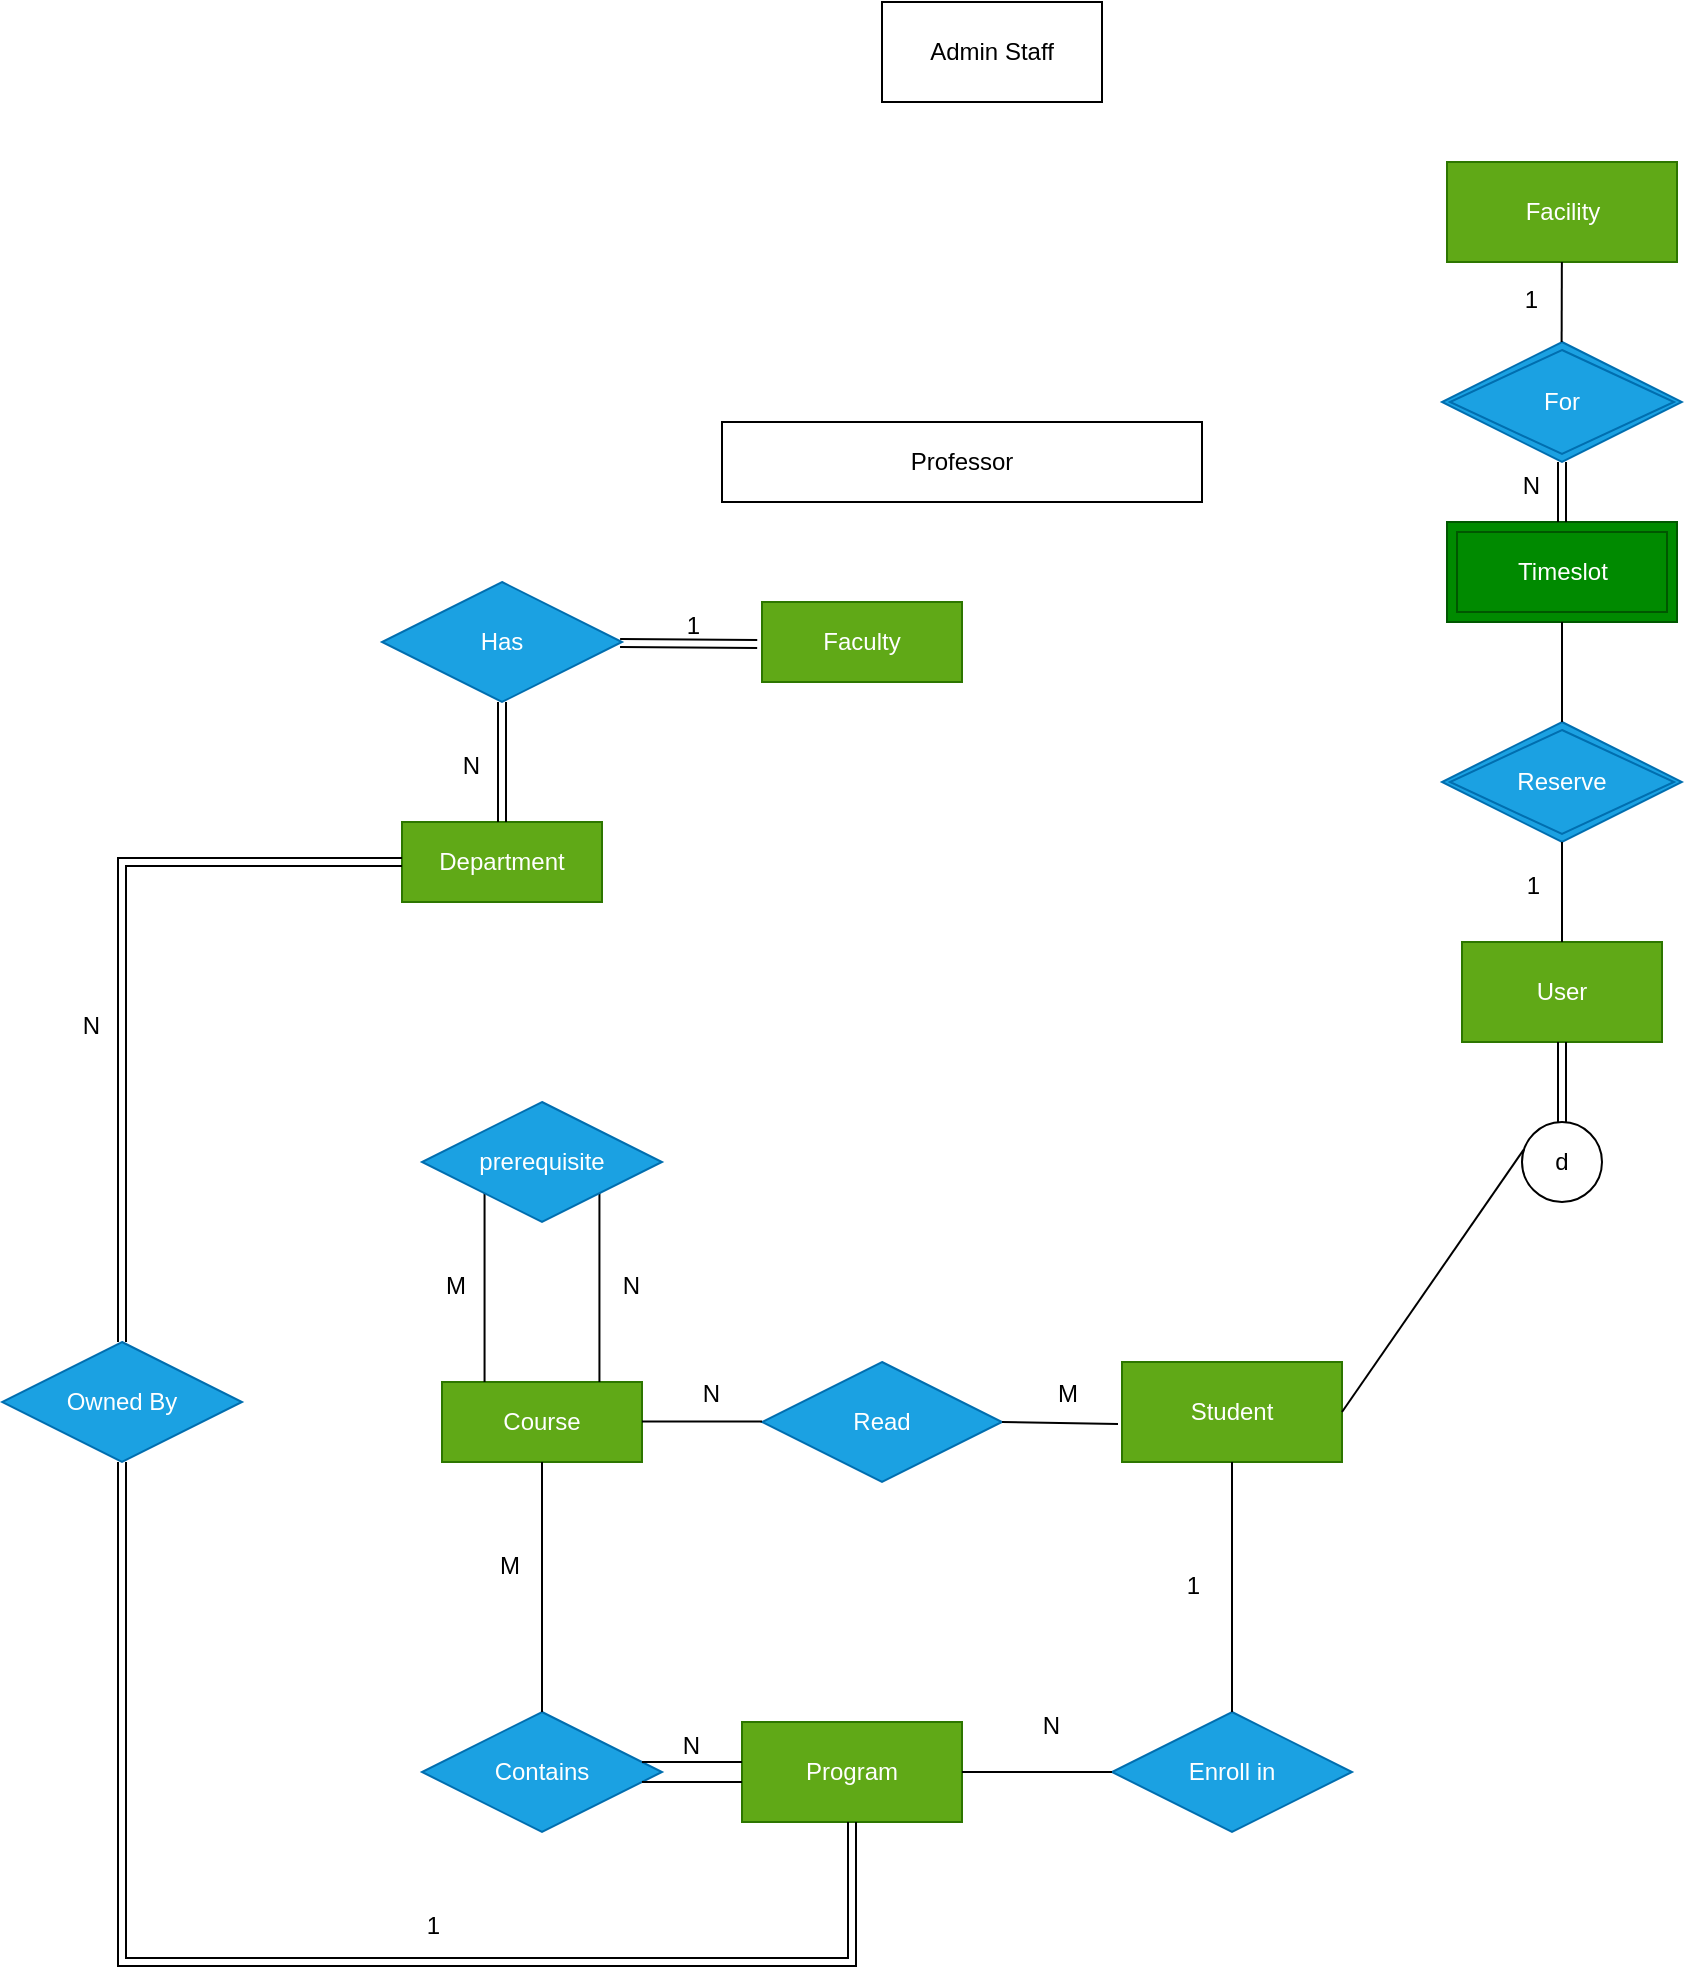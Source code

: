 <mxfile version="26.0.11">
  <diagram id="R2lEEEUBdFMjLlhIrx00" name="Page-1">
    <mxGraphModel dx="1792" dy="1722" grid="1" gridSize="10" guides="1" tooltips="1" connect="1" arrows="1" fold="1" page="1" pageScale="1" pageWidth="850" pageHeight="1100" math="0" shadow="0" extFonts="Permanent Marker^https://fonts.googleapis.com/css?family=Permanent+Marker">
      <root>
        <mxCell id="0" />
        <mxCell id="1" parent="0" />
        <mxCell id="vugCyfD3QLyV5UbuW-dE-1" value="User" style="rounded=0;whiteSpace=wrap;html=1;fillColor=#60a917;strokeColor=#2D7600;fontColor=#ffffff;" vertex="1" parent="1">
          <mxGeometry x="590" y="290" width="100" height="50" as="geometry" />
        </mxCell>
        <mxCell id="vugCyfD3QLyV5UbuW-dE-4" value="d" style="ellipse;whiteSpace=wrap;html=1;aspect=fixed;" vertex="1" parent="1">
          <mxGeometry x="620" y="380" width="40" height="40" as="geometry" />
        </mxCell>
        <mxCell id="vugCyfD3QLyV5UbuW-dE-7" value="Professor" style="rounded=0;whiteSpace=wrap;html=1;" vertex="1" parent="1">
          <mxGeometry x="220" y="30" width="240" height="40" as="geometry" />
        </mxCell>
        <mxCell id="vugCyfD3QLyV5UbuW-dE-8" value="Admin Staff" style="rounded=0;whiteSpace=wrap;html=1;" vertex="1" parent="1">
          <mxGeometry x="300" y="-180" width="110" height="50" as="geometry" />
        </mxCell>
        <mxCell id="vugCyfD3QLyV5UbuW-dE-9" value="Student" style="rounded=0;whiteSpace=wrap;html=1;fillColor=#60a917;fontColor=#ffffff;strokeColor=#2D7600;" vertex="1" parent="1">
          <mxGeometry x="420" y="500" width="110" height="50" as="geometry" />
        </mxCell>
        <mxCell id="vugCyfD3QLyV5UbuW-dE-21" value="Timeslot" style="shape=ext;margin=3;double=1;whiteSpace=wrap;html=1;align=center;fillColor=#008a00;fontColor=#ffffff;strokeColor=#005700;" vertex="1" parent="1">
          <mxGeometry x="582.5" y="80" width="115" height="50" as="geometry" />
        </mxCell>
        <mxCell id="vugCyfD3QLyV5UbuW-dE-22" value="Reserve" style="shape=rhombus;double=1;perimeter=rhombusPerimeter;whiteSpace=wrap;html=1;align=center;fillColor=#1ba1e2;fontColor=#ffffff;strokeColor=#006EAF;" vertex="1" parent="1">
          <mxGeometry x="580" y="180" width="120" height="60" as="geometry" />
        </mxCell>
        <mxCell id="vugCyfD3QLyV5UbuW-dE-26" value="Facility" style="whiteSpace=wrap;html=1;align=center;fillColor=#60a917;fontColor=#ffffff;strokeColor=#2D7600;" vertex="1" parent="1">
          <mxGeometry x="582.5" y="-100" width="115" height="50" as="geometry" />
        </mxCell>
        <mxCell id="vugCyfD3QLyV5UbuW-dE-27" value="For" style="shape=rhombus;double=1;perimeter=rhombusPerimeter;whiteSpace=wrap;html=1;align=center;fillColor=#1ba1e2;fontColor=#ffffff;strokeColor=#006EAF;" vertex="1" parent="1">
          <mxGeometry x="580" y="-10" width="120" height="60" as="geometry" />
        </mxCell>
        <mxCell id="vugCyfD3QLyV5UbuW-dE-35" value="" style="endArrow=none;html=1;rounded=0;entryX=0.5;entryY=1;entryDx=0;entryDy=0;exitX=0.5;exitY=0;exitDx=0;exitDy=0;" edge="1" parent="1" source="vugCyfD3QLyV5UbuW-dE-1" target="vugCyfD3QLyV5UbuW-dE-22">
          <mxGeometry relative="1" as="geometry">
            <mxPoint x="410" y="290" as="sourcePoint" />
            <mxPoint x="570" y="290" as="targetPoint" />
          </mxGeometry>
        </mxCell>
        <mxCell id="vugCyfD3QLyV5UbuW-dE-36" value="1" style="resizable=0;html=1;whiteSpace=wrap;align=right;verticalAlign=bottom;" connectable="0" vertex="1" parent="vugCyfD3QLyV5UbuW-dE-35">
          <mxGeometry x="1" relative="1" as="geometry">
            <mxPoint x="-10" y="30" as="offset" />
          </mxGeometry>
        </mxCell>
        <mxCell id="vugCyfD3QLyV5UbuW-dE-43" value="" style="endArrow=none;html=1;rounded=0;entryX=0.5;entryY=0;entryDx=0;entryDy=0;exitX=0.5;exitY=1;exitDx=0;exitDy=0;" edge="1" parent="1" source="vugCyfD3QLyV5UbuW-dE-21" target="vugCyfD3QLyV5UbuW-dE-22">
          <mxGeometry relative="1" as="geometry">
            <mxPoint x="660" y="140" as="sourcePoint" />
            <mxPoint x="659" y="196" as="targetPoint" />
          </mxGeometry>
        </mxCell>
        <mxCell id="vugCyfD3QLyV5UbuW-dE-47" value="" style="endArrow=none;html=1;rounded=0;exitX=0.5;exitY=0;exitDx=0;exitDy=0;" edge="1" parent="1" target="vugCyfD3QLyV5UbuW-dE-26">
          <mxGeometry relative="1" as="geometry">
            <mxPoint x="639.82" y="-10" as="sourcePoint" />
            <mxPoint x="639.82" y="-40" as="targetPoint" />
          </mxGeometry>
        </mxCell>
        <mxCell id="vugCyfD3QLyV5UbuW-dE-48" value="1" style="resizable=0;html=1;whiteSpace=wrap;align=right;verticalAlign=bottom;" connectable="0" vertex="1" parent="vugCyfD3QLyV5UbuW-dE-47">
          <mxGeometry x="1" relative="1" as="geometry">
            <mxPoint x="-10" y="27" as="offset" />
          </mxGeometry>
        </mxCell>
        <mxCell id="vugCyfD3QLyV5UbuW-dE-49" value="Course" style="whiteSpace=wrap;html=1;align=center;fillColor=#60a917;fontColor=#ffffff;strokeColor=#2D7600;" vertex="1" parent="1">
          <mxGeometry x="80" y="510" width="100" height="40" as="geometry" />
        </mxCell>
        <mxCell id="vugCyfD3QLyV5UbuW-dE-50" value="Read" style="shape=rhombus;perimeter=rhombusPerimeter;whiteSpace=wrap;html=1;align=center;fillColor=#1ba1e2;fontColor=#ffffff;strokeColor=#006EAF;" vertex="1" parent="1">
          <mxGeometry x="240" y="500" width="120" height="60" as="geometry" />
        </mxCell>
        <mxCell id="vugCyfD3QLyV5UbuW-dE-54" value="" style="endArrow=none;html=1;rounded=0;exitX=1;exitY=0.5;exitDx=0;exitDy=0;" edge="1" parent="1" source="vugCyfD3QLyV5UbuW-dE-50">
          <mxGeometry relative="1" as="geometry">
            <mxPoint x="300" y="490" as="sourcePoint" />
            <mxPoint x="418" y="531" as="targetPoint" />
          </mxGeometry>
        </mxCell>
        <mxCell id="vugCyfD3QLyV5UbuW-dE-55" value="M" style="resizable=0;html=1;whiteSpace=wrap;align=right;verticalAlign=bottom;" connectable="0" vertex="1" parent="vugCyfD3QLyV5UbuW-dE-54">
          <mxGeometry x="1" relative="1" as="geometry">
            <mxPoint x="-18" y="-6" as="offset" />
          </mxGeometry>
        </mxCell>
        <mxCell id="vugCyfD3QLyV5UbuW-dE-56" value="" style="endArrow=none;html=1;rounded=0;entryX=0;entryY=0.5;entryDx=0;entryDy=0;exitX=1;exitY=0.5;exitDx=0;exitDy=0;" edge="1" parent="1">
          <mxGeometry relative="1" as="geometry">
            <mxPoint x="180" y="529.8" as="sourcePoint" />
            <mxPoint x="240" y="529.8" as="targetPoint" />
          </mxGeometry>
        </mxCell>
        <mxCell id="vugCyfD3QLyV5UbuW-dE-57" value="N" style="resizable=0;html=1;whiteSpace=wrap;align=right;verticalAlign=bottom;" connectable="0" vertex="1" parent="vugCyfD3QLyV5UbuW-dE-56">
          <mxGeometry x="1" relative="1" as="geometry">
            <mxPoint x="-20" y="-5" as="offset" />
          </mxGeometry>
        </mxCell>
        <mxCell id="vugCyfD3QLyV5UbuW-dE-59" value="" style="endArrow=none;html=1;rounded=0;entryX=0.019;entryY=0.349;entryDx=0;entryDy=0;entryPerimeter=0;exitX=1;exitY=0.5;exitDx=0;exitDy=0;" edge="1" parent="1" source="vugCyfD3QLyV5UbuW-dE-9" target="vugCyfD3QLyV5UbuW-dE-4">
          <mxGeometry relative="1" as="geometry">
            <mxPoint x="330" y="320" as="sourcePoint" />
            <mxPoint x="490" y="320" as="targetPoint" />
          </mxGeometry>
        </mxCell>
        <mxCell id="vugCyfD3QLyV5UbuW-dE-65" value="Program" style="whiteSpace=wrap;html=1;align=center;fillColor=#60a917;fontColor=#ffffff;strokeColor=#2D7600;" vertex="1" parent="1">
          <mxGeometry x="230" y="680" width="110" height="50" as="geometry" />
        </mxCell>
        <mxCell id="vugCyfD3QLyV5UbuW-dE-66" value="Enroll in" style="shape=rhombus;perimeter=rhombusPerimeter;whiteSpace=wrap;html=1;align=center;fillColor=#1ba1e2;fontColor=#ffffff;strokeColor=#006EAF;" vertex="1" parent="1">
          <mxGeometry x="415" y="675" width="120" height="60" as="geometry" />
        </mxCell>
        <mxCell id="vugCyfD3QLyV5UbuW-dE-67" value="" style="endArrow=none;html=1;rounded=0;entryX=0.5;entryY=0;entryDx=0;entryDy=0;" edge="1" parent="1" source="vugCyfD3QLyV5UbuW-dE-9" target="vugCyfD3QLyV5UbuW-dE-66">
          <mxGeometry relative="1" as="geometry">
            <mxPoint x="310" y="530" as="sourcePoint" />
            <mxPoint x="470" y="530" as="targetPoint" />
          </mxGeometry>
        </mxCell>
        <mxCell id="vugCyfD3QLyV5UbuW-dE-68" value="1" style="resizable=0;html=1;whiteSpace=wrap;align=right;verticalAlign=bottom;" connectable="0" vertex="1" parent="vugCyfD3QLyV5UbuW-dE-67">
          <mxGeometry x="1" relative="1" as="geometry">
            <mxPoint x="-15" y="-55" as="offset" />
          </mxGeometry>
        </mxCell>
        <mxCell id="vugCyfD3QLyV5UbuW-dE-69" value="" style="endArrow=none;html=1;rounded=0;entryX=0;entryY=0.5;entryDx=0;entryDy=0;" edge="1" parent="1" source="vugCyfD3QLyV5UbuW-dE-65" target="vugCyfD3QLyV5UbuW-dE-66">
          <mxGeometry relative="1" as="geometry">
            <mxPoint x="310" y="530" as="sourcePoint" />
            <mxPoint x="430" y="705" as="targetPoint" />
          </mxGeometry>
        </mxCell>
        <mxCell id="vugCyfD3QLyV5UbuW-dE-70" value="N" style="resizable=0;html=1;whiteSpace=wrap;align=right;verticalAlign=bottom;" connectable="0" vertex="1" parent="vugCyfD3QLyV5UbuW-dE-69">
          <mxGeometry x="1" relative="1" as="geometry">
            <mxPoint x="-25" y="-15" as="offset" />
          </mxGeometry>
        </mxCell>
        <mxCell id="vugCyfD3QLyV5UbuW-dE-71" value="Contains" style="shape=rhombus;perimeter=rhombusPerimeter;whiteSpace=wrap;html=1;align=center;fillColor=#1ba1e2;fontColor=#ffffff;strokeColor=#006EAF;" vertex="1" parent="1">
          <mxGeometry x="70" y="675" width="120" height="60" as="geometry" />
        </mxCell>
        <mxCell id="vugCyfD3QLyV5UbuW-dE-72" value="" style="endArrow=none;html=1;rounded=0;" edge="1" parent="1">
          <mxGeometry relative="1" as="geometry">
            <mxPoint x="180" y="700" as="sourcePoint" />
            <mxPoint x="230" y="700" as="targetPoint" />
          </mxGeometry>
        </mxCell>
        <mxCell id="vugCyfD3QLyV5UbuW-dE-73" value="N" style="resizable=0;html=1;whiteSpace=wrap;align=right;verticalAlign=bottom;" connectable="0" vertex="1" parent="vugCyfD3QLyV5UbuW-dE-72">
          <mxGeometry x="1" relative="1" as="geometry">
            <mxPoint x="-20" as="offset" />
          </mxGeometry>
        </mxCell>
        <mxCell id="vugCyfD3QLyV5UbuW-dE-74" value="" style="endArrow=none;html=1;rounded=0;" edge="1" parent="1">
          <mxGeometry relative="1" as="geometry">
            <mxPoint x="180" y="710" as="sourcePoint" />
            <mxPoint x="230" y="710" as="targetPoint" />
          </mxGeometry>
        </mxCell>
        <mxCell id="vugCyfD3QLyV5UbuW-dE-76" value="" style="endArrow=none;html=1;rounded=0;exitX=0.5;exitY=0;exitDx=0;exitDy=0;" edge="1" parent="1" source="vugCyfD3QLyV5UbuW-dE-71">
          <mxGeometry relative="1" as="geometry">
            <mxPoint x="150" y="660" as="sourcePoint" />
            <mxPoint x="130" y="550" as="targetPoint" />
          </mxGeometry>
        </mxCell>
        <mxCell id="vugCyfD3QLyV5UbuW-dE-77" value="M" style="resizable=0;html=1;whiteSpace=wrap;align=right;verticalAlign=bottom;" connectable="0" vertex="1" parent="vugCyfD3QLyV5UbuW-dE-76">
          <mxGeometry x="1" relative="1" as="geometry">
            <mxPoint x="-10" y="60" as="offset" />
          </mxGeometry>
        </mxCell>
        <mxCell id="vugCyfD3QLyV5UbuW-dE-79" value="" style="shape=link;html=1;rounded=0;width=57.442;entryX=0.5;entryY=0;entryDx=0;entryDy=0;" edge="1" parent="1" target="vugCyfD3QLyV5UbuW-dE-49">
          <mxGeometry relative="1" as="geometry">
            <mxPoint x="130" y="410" as="sourcePoint" />
            <mxPoint x="410" y="420" as="targetPoint" />
          </mxGeometry>
        </mxCell>
        <mxCell id="vugCyfD3QLyV5UbuW-dE-80" value="M" style="resizable=0;html=1;whiteSpace=wrap;align=left;verticalAlign=bottom;" connectable="0" vertex="1" parent="vugCyfD3QLyV5UbuW-dE-79">
          <mxGeometry x="-1" relative="1" as="geometry">
            <mxPoint x="-50" y="60" as="offset" />
          </mxGeometry>
        </mxCell>
        <mxCell id="vugCyfD3QLyV5UbuW-dE-81" value="N" style="resizable=0;html=1;whiteSpace=wrap;align=right;verticalAlign=bottom;" connectable="0" vertex="1" parent="vugCyfD3QLyV5UbuW-dE-79">
          <mxGeometry x="1" relative="1" as="geometry">
            <mxPoint x="50" y="-40" as="offset" />
          </mxGeometry>
        </mxCell>
        <mxCell id="vugCyfD3QLyV5UbuW-dE-78" value="prerequisite" style="shape=rhombus;perimeter=rhombusPerimeter;whiteSpace=wrap;html=1;align=center;fillColor=#1ba1e2;fontColor=#ffffff;strokeColor=#006EAF;" vertex="1" parent="1">
          <mxGeometry x="70" y="370" width="120" height="60" as="geometry" />
        </mxCell>
        <mxCell id="vugCyfD3QLyV5UbuW-dE-82" value="Department" style="whiteSpace=wrap;html=1;align=center;fillColor=#60a917;fontColor=#ffffff;strokeColor=#2D7600;" vertex="1" parent="1">
          <mxGeometry x="60" y="230" width="100" height="40" as="geometry" />
        </mxCell>
        <mxCell id="vugCyfD3QLyV5UbuW-dE-85" value="Owned By" style="shape=rhombus;perimeter=rhombusPerimeter;whiteSpace=wrap;html=1;align=center;fillColor=#1ba1e2;fontColor=#ffffff;strokeColor=#006EAF;" vertex="1" parent="1">
          <mxGeometry x="-140" y="490" width="120" height="60" as="geometry" />
        </mxCell>
        <mxCell id="vugCyfD3QLyV5UbuW-dE-89" value="" style="shape=link;html=1;rounded=0;entryX=0.5;entryY=0;entryDx=0;entryDy=0;exitX=0;exitY=0.5;exitDx=0;exitDy=0;" edge="1" parent="1" source="vugCyfD3QLyV5UbuW-dE-82" target="vugCyfD3QLyV5UbuW-dE-85">
          <mxGeometry relative="1" as="geometry">
            <mxPoint x="-170" y="370" as="sourcePoint" />
            <mxPoint x="-10" y="370" as="targetPoint" />
            <Array as="points">
              <mxPoint x="-80" y="250" />
            </Array>
          </mxGeometry>
        </mxCell>
        <mxCell id="vugCyfD3QLyV5UbuW-dE-90" value="N" style="resizable=0;html=1;whiteSpace=wrap;align=right;verticalAlign=bottom;" connectable="0" vertex="1" parent="vugCyfD3QLyV5UbuW-dE-89">
          <mxGeometry x="1" relative="1" as="geometry">
            <mxPoint x="-10" y="-150" as="offset" />
          </mxGeometry>
        </mxCell>
        <mxCell id="vugCyfD3QLyV5UbuW-dE-91" value="" style="shape=link;html=1;rounded=0;exitX=0.5;exitY=1;exitDx=0;exitDy=0;entryX=0.5;entryY=1;entryDx=0;entryDy=0;" edge="1" parent="1" source="vugCyfD3QLyV5UbuW-dE-85" target="vugCyfD3QLyV5UbuW-dE-65">
          <mxGeometry relative="1" as="geometry">
            <mxPoint x="-100" y="735" as="sourcePoint" />
            <mxPoint x="60" y="735" as="targetPoint" />
            <Array as="points">
              <mxPoint x="-80" y="800" />
              <mxPoint x="285" y="800" />
            </Array>
          </mxGeometry>
        </mxCell>
        <mxCell id="vugCyfD3QLyV5UbuW-dE-92" value="1" style="resizable=0;html=1;whiteSpace=wrap;align=right;verticalAlign=bottom;" connectable="0" vertex="1" parent="vugCyfD3QLyV5UbuW-dE-91">
          <mxGeometry x="1" relative="1" as="geometry">
            <mxPoint x="-205" y="60" as="offset" />
          </mxGeometry>
        </mxCell>
        <mxCell id="vugCyfD3QLyV5UbuW-dE-93" value="Faculty" style="whiteSpace=wrap;html=1;align=center;fillColor=#60a917;fontColor=#ffffff;strokeColor=#2D7600;" vertex="1" parent="1">
          <mxGeometry x="240" y="120" width="100" height="40" as="geometry" />
        </mxCell>
        <mxCell id="vugCyfD3QLyV5UbuW-dE-96" value="Has" style="shape=rhombus;perimeter=rhombusPerimeter;whiteSpace=wrap;html=1;align=center;fillColor=#1ba1e2;fontColor=#ffffff;strokeColor=#006EAF;" vertex="1" parent="1">
          <mxGeometry x="50" y="110" width="120" height="60" as="geometry" />
        </mxCell>
        <mxCell id="vugCyfD3QLyV5UbuW-dE-98" value="" style="shape=link;html=1;rounded=0;exitX=0.5;exitY=1;exitDx=0;exitDy=0;entryX=0.5;entryY=0;entryDx=0;entryDy=0;" edge="1" parent="1" source="vugCyfD3QLyV5UbuW-dE-96" target="vugCyfD3QLyV5UbuW-dE-82">
          <mxGeometry relative="1" as="geometry">
            <mxPoint x="190" y="320" as="sourcePoint" />
            <mxPoint x="350" y="320" as="targetPoint" />
          </mxGeometry>
        </mxCell>
        <mxCell id="vugCyfD3QLyV5UbuW-dE-99" value="N" style="resizable=0;html=1;whiteSpace=wrap;align=right;verticalAlign=bottom;" connectable="0" vertex="1" parent="vugCyfD3QLyV5UbuW-dE-98">
          <mxGeometry x="1" relative="1" as="geometry">
            <mxPoint x="-10" y="-20" as="offset" />
          </mxGeometry>
        </mxCell>
        <mxCell id="vugCyfD3QLyV5UbuW-dE-100" value="" style="shape=link;html=1;rounded=0;entryX=-0.024;entryY=0.526;entryDx=0;entryDy=0;entryPerimeter=0;" edge="1" parent="1" source="vugCyfD3QLyV5UbuW-dE-96" target="vugCyfD3QLyV5UbuW-dE-93">
          <mxGeometry relative="1" as="geometry">
            <mxPoint x="50" y="190" as="sourcePoint" />
            <mxPoint x="210" y="190" as="targetPoint" />
          </mxGeometry>
        </mxCell>
        <mxCell id="vugCyfD3QLyV5UbuW-dE-101" value="1" style="resizable=0;html=1;whiteSpace=wrap;align=right;verticalAlign=bottom;" connectable="0" vertex="1" parent="vugCyfD3QLyV5UbuW-dE-100">
          <mxGeometry x="1" relative="1" as="geometry">
            <mxPoint x="-27" y="-1" as="offset" />
          </mxGeometry>
        </mxCell>
        <mxCell id="vugCyfD3QLyV5UbuW-dE-102" value="" style="shape=link;html=1;rounded=0;exitX=0.5;exitY=1;exitDx=0;exitDy=0;entryX=0.5;entryY=0;entryDx=0;entryDy=0;" edge="1" parent="1" source="vugCyfD3QLyV5UbuW-dE-27" target="vugCyfD3QLyV5UbuW-dE-21">
          <mxGeometry relative="1" as="geometry">
            <mxPoint x="490" y="160" as="sourcePoint" />
            <mxPoint x="650" y="160" as="targetPoint" />
          </mxGeometry>
        </mxCell>
        <mxCell id="vugCyfD3QLyV5UbuW-dE-103" value="N" style="resizable=0;html=1;whiteSpace=wrap;align=right;verticalAlign=bottom;" connectable="0" vertex="1" parent="vugCyfD3QLyV5UbuW-dE-102">
          <mxGeometry x="1" relative="1" as="geometry">
            <mxPoint x="-10" y="-10" as="offset" />
          </mxGeometry>
        </mxCell>
        <mxCell id="vugCyfD3QLyV5UbuW-dE-104" value="" style="shape=link;html=1;rounded=0;exitX=0.5;exitY=0;exitDx=0;exitDy=0;entryX=0.5;entryY=1;entryDx=0;entryDy=0;" edge="1" parent="1" source="vugCyfD3QLyV5UbuW-dE-4" target="vugCyfD3QLyV5UbuW-dE-1">
          <mxGeometry relative="1" as="geometry">
            <mxPoint x="490" y="360" as="sourcePoint" />
            <mxPoint x="650" y="360" as="targetPoint" />
          </mxGeometry>
        </mxCell>
      </root>
    </mxGraphModel>
  </diagram>
</mxfile>

